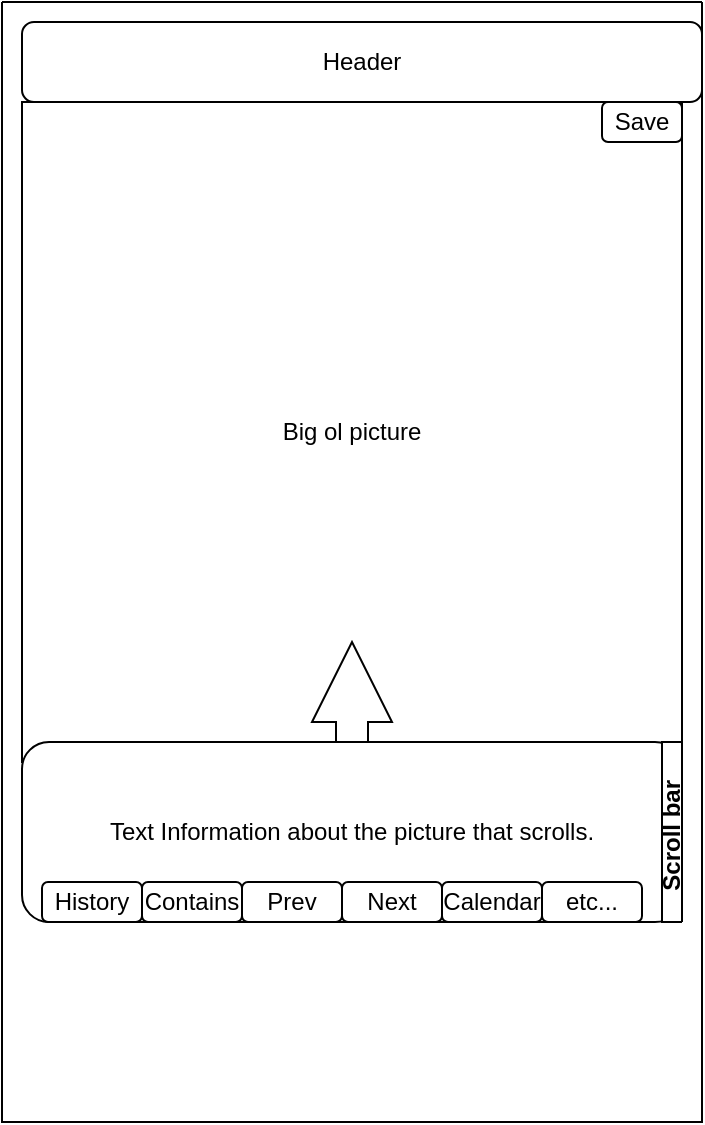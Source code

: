 <mxfile version="26.0.16">
  <diagram name="Page-1" id="cyEkYREf_0M79rxhCRcP">
    <mxGraphModel dx="500" dy="249" grid="1" gridSize="10" guides="1" tooltips="1" connect="1" arrows="1" fold="1" page="1" pageScale="1" pageWidth="850" pageHeight="1100" math="0" shadow="0">
      <root>
        <mxCell id="0" />
        <mxCell id="1" parent="0" />
        <mxCell id="XlhmQ_-iLpyyKqKsMDgx-4" style="edgeStyle=orthogonalEdgeStyle;rounded=0;orthogonalLoop=1;jettySize=auto;html=1;" edge="1" parent="1">
          <mxGeometry relative="1" as="geometry">
            <mxPoint x="170" y="150" as="targetPoint" />
            <mxPoint x="170" y="140" as="sourcePoint" />
          </mxGeometry>
        </mxCell>
        <mxCell id="XlhmQ_-iLpyyKqKsMDgx-5" value="" style="swimlane;startSize=0;" vertex="1" parent="1">
          <mxGeometry x="40" y="30" width="350" height="560" as="geometry" />
        </mxCell>
        <mxCell id="XlhmQ_-iLpyyKqKsMDgx-7" value="Big ol picture" style="whiteSpace=wrap;html=1;aspect=fixed;" vertex="1" parent="XlhmQ_-iLpyyKqKsMDgx-5">
          <mxGeometry x="10" y="50" width="330" height="330" as="geometry" />
        </mxCell>
        <mxCell id="XlhmQ_-iLpyyKqKsMDgx-10" value="Text Information about the picture that scrolls." style="rounded=1;whiteSpace=wrap;html=1;" vertex="1" parent="XlhmQ_-iLpyyKqKsMDgx-5">
          <mxGeometry x="10" y="370" width="330" height="90" as="geometry" />
        </mxCell>
        <mxCell id="XlhmQ_-iLpyyKqKsMDgx-11" value="" style="html=1;shadow=0;dashed=0;align=center;verticalAlign=middle;shape=mxgraph.arrows2.arrow;dy=0.6;dx=40;direction=north;notch=0;" vertex="1" parent="XlhmQ_-iLpyyKqKsMDgx-5">
          <mxGeometry x="155" y="320" width="40" height="50" as="geometry" />
        </mxCell>
        <mxCell id="XlhmQ_-iLpyyKqKsMDgx-12" value="History" style="rounded=1;whiteSpace=wrap;html=1;" vertex="1" parent="XlhmQ_-iLpyyKqKsMDgx-5">
          <mxGeometry x="20" y="440" width="50" height="20" as="geometry" />
        </mxCell>
        <mxCell id="XlhmQ_-iLpyyKqKsMDgx-15" value="Contains" style="rounded=1;whiteSpace=wrap;html=1;" vertex="1" parent="XlhmQ_-iLpyyKqKsMDgx-5">
          <mxGeometry x="70" y="440" width="50" height="20" as="geometry" />
        </mxCell>
        <mxCell id="XlhmQ_-iLpyyKqKsMDgx-14" value="Prev" style="rounded=1;whiteSpace=wrap;html=1;" vertex="1" parent="XlhmQ_-iLpyyKqKsMDgx-5">
          <mxGeometry x="120" y="440" width="50" height="20" as="geometry" />
        </mxCell>
        <mxCell id="XlhmQ_-iLpyyKqKsMDgx-13" value="Next" style="rounded=1;whiteSpace=wrap;html=1;" vertex="1" parent="XlhmQ_-iLpyyKqKsMDgx-5">
          <mxGeometry x="170" y="440" width="50" height="20" as="geometry" />
        </mxCell>
        <mxCell id="XlhmQ_-iLpyyKqKsMDgx-17" value="Calendar" style="rounded=1;whiteSpace=wrap;html=1;" vertex="1" parent="XlhmQ_-iLpyyKqKsMDgx-5">
          <mxGeometry x="220" y="440" width="50" height="20" as="geometry" />
        </mxCell>
        <mxCell id="XlhmQ_-iLpyyKqKsMDgx-16" value="etc..." style="rounded=1;whiteSpace=wrap;html=1;" vertex="1" parent="XlhmQ_-iLpyyKqKsMDgx-5">
          <mxGeometry x="270" y="440" width="50" height="20" as="geometry" />
        </mxCell>
        <mxCell id="XlhmQ_-iLpyyKqKsMDgx-18" value="Header" style="rounded=1;whiteSpace=wrap;html=1;" vertex="1" parent="XlhmQ_-iLpyyKqKsMDgx-5">
          <mxGeometry x="10" y="10" width="340" height="40" as="geometry" />
        </mxCell>
        <mxCell id="XlhmQ_-iLpyyKqKsMDgx-19" value="Save" style="rounded=1;whiteSpace=wrap;html=1;" vertex="1" parent="XlhmQ_-iLpyyKqKsMDgx-5">
          <mxGeometry x="300" y="50" width="40" height="20" as="geometry" />
        </mxCell>
        <mxCell id="XlhmQ_-iLpyyKqKsMDgx-20" value="Scroll bar&amp;nbsp;" style="swimlane;horizontal=0;whiteSpace=wrap;html=1;" vertex="1" parent="XlhmQ_-iLpyyKqKsMDgx-5">
          <mxGeometry x="330" y="370" width="10" height="90" as="geometry" />
        </mxCell>
      </root>
    </mxGraphModel>
  </diagram>
</mxfile>
